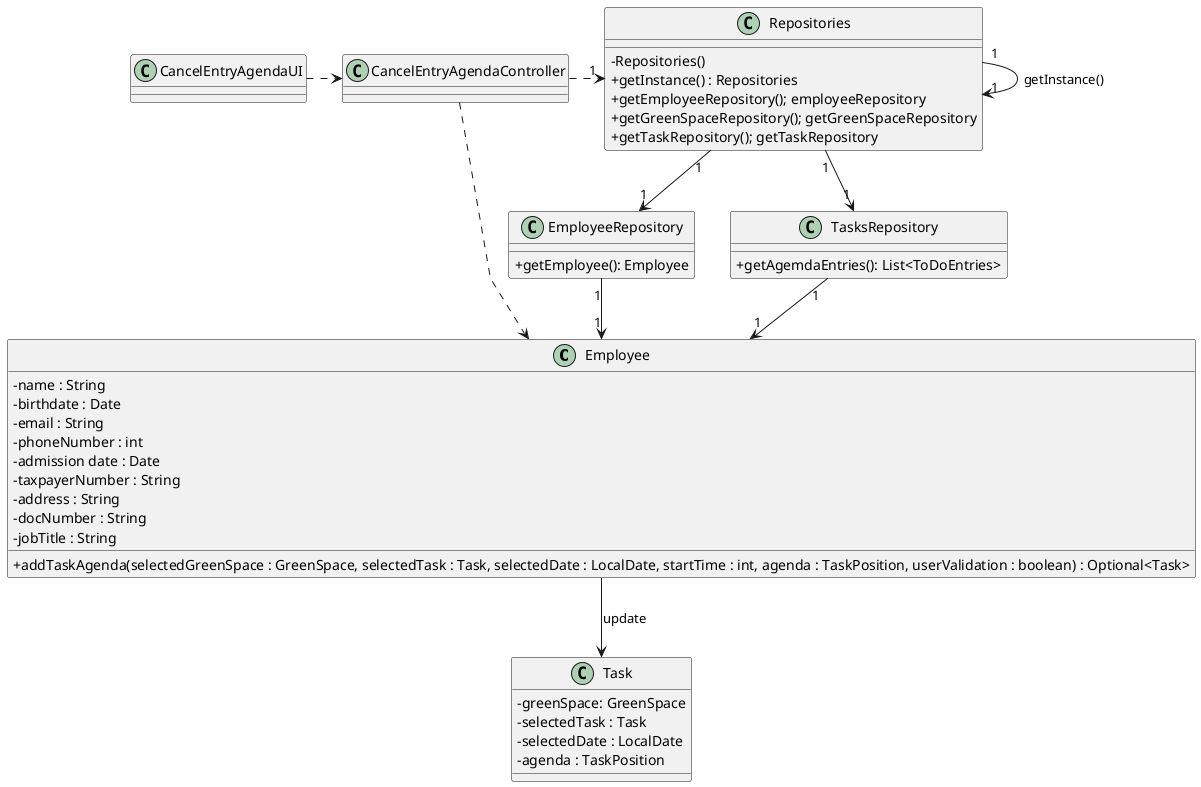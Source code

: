@startuml
'skinparam monochrome true
skinparam packageStyle rectangle
skinparam shadowing false
skinparam linetype polyline
'skinparam linetype orto

skinparam classAttributeIconSize 0

'left to right direction
class Employee{
    -name : String
    -birthdate : Date
    -email : String
    -phoneNumber : int
    -admission date : Date
    -taxpayerNumber : String
    -address : String
    -docNumber : String
    -jobTitle : String

+ addTaskAgenda(selectedGreenSpace : GreenSpace, selectedTask : Task, selectedDate : LocalDate, startTime : int, agenda : TaskPosition, userValidation : boolean) : Optional<Task>


}

class Task{
-greenSpace: GreenSpace
-selectedTask : Task
-selectedDate : LocalDate
-agenda : TaskPosition

}


class CancelEntryAgendaController{

}

class CancelEntryAgendaUI{

}

class Repositories {
    - Repositories()
    + getInstance() : Repositories
    + getEmployeeRepository(); employeeRepository
     + getGreenSpaceRepository(); getGreenSpaceRepository
     + getTaskRepository(); getTaskRepository

}
class EmployeeRepository{


+getEmployee(): Employee

}
class TasksRepository{
 +getAgemdaEntries(): List<ToDoEntries>
}

CancelEntryAgendaUI .>CancelEntryAgendaController

CancelEntryAgendaController .> "1" Repositories

Repositories "1" --> "1" Repositories : getInstance()
Repositories "1" --> "1" EmployeeRepository
Repositories "1" --> "1" TasksRepository

CancelEntryAgendaController ..>Employee

EmployeeRepository "1" --> "1" Employee
TasksRepository "1" --> "1" Employee

Employee --> Task: update


@enduml